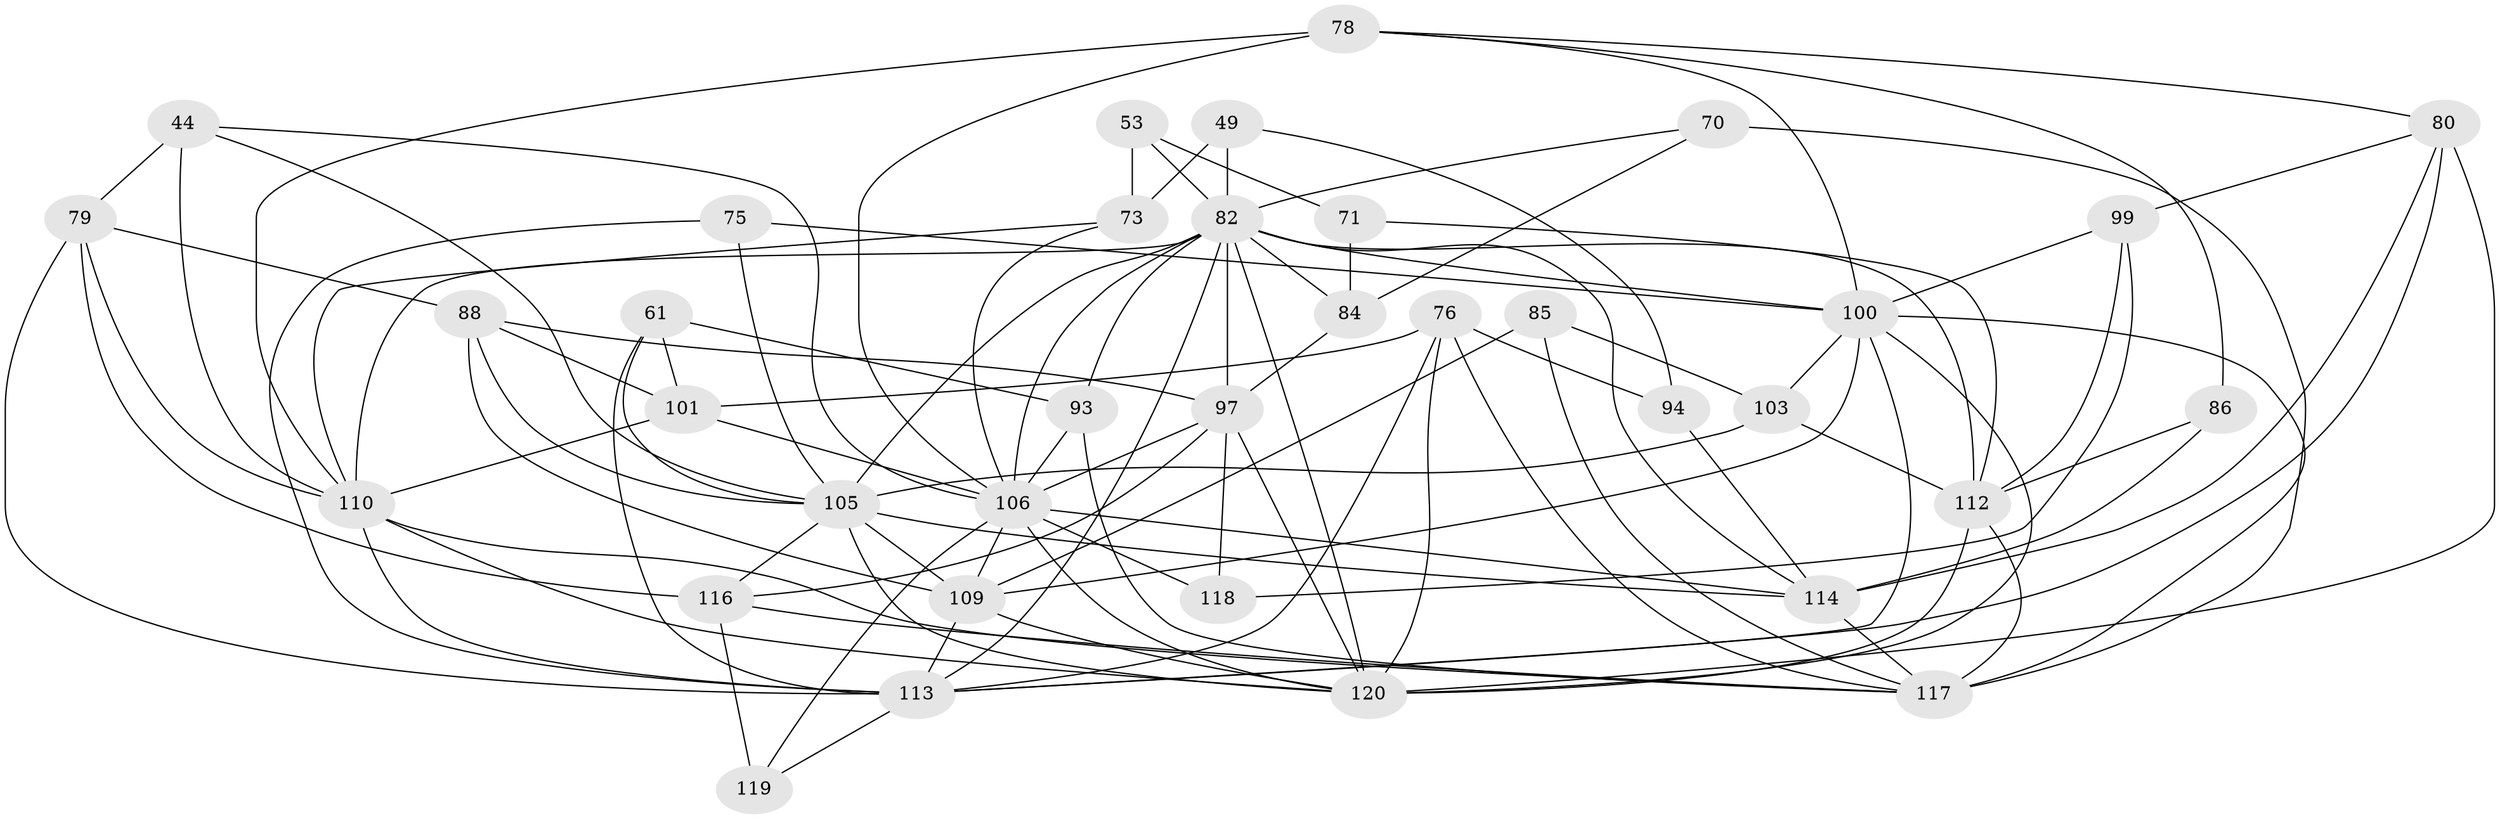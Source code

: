 // original degree distribution, {4: 1.0}
// Generated by graph-tools (version 1.1) at 2025/02/03/04/25 22:02:39]
// undirected, 36 vertices, 102 edges
graph export_dot {
graph [start="1"]
  node [color=gray90,style=filled];
  44;
  49 [super="+29"];
  53;
  61;
  70;
  71;
  73 [super="+15"];
  75 [super="+38"];
  76 [super="+46"];
  78 [super="+37"];
  79 [super="+42"];
  80 [super="+14+48"];
  82 [super="+25+58+66"];
  84 [super="+52"];
  85;
  86;
  88 [super="+13"];
  93 [super="+57"];
  94;
  97 [super="+63+92"];
  99 [super="+87"];
  100 [super="+64+98"];
  101 [super="+21"];
  103;
  105 [super="+55+40"];
  106 [super="+11+43+32+33"];
  109 [super="+81+67"];
  110 [super="+108"];
  112 [super="+35+89+90"];
  113 [super="+74+107"];
  114 [super="+18+22+60"];
  116 [super="+28"];
  117 [super="+96"];
  118;
  119;
  120 [super="+45+65+51+77+72+115"];
  44 -- 79;
  44 -- 106;
  44 -- 105;
  44 -- 110;
  49 -- 94;
  49 -- 73 [weight=2];
  49 -- 82 [weight=3];
  53 -- 71;
  53 -- 73 [weight=2];
  53 -- 82;
  61 -- 93;
  61 -- 101;
  61 -- 113;
  61 -- 105;
  70 -- 84 [weight=2];
  70 -- 82;
  70 -- 117;
  71 -- 84 [weight=2];
  71 -- 112;
  73 -- 106;
  73 -- 110;
  75 -- 105;
  75 -- 100 [weight=3];
  75 -- 113 [weight=2];
  76 -- 120;
  76 -- 94 [weight=2];
  76 -- 117;
  76 -- 101;
  76 -- 113;
  78 -- 80;
  78 -- 106 [weight=2];
  78 -- 86;
  78 -- 100;
  78 -- 110;
  79 -- 110;
  79 -- 88;
  79 -- 113 [weight=2];
  79 -- 116;
  80 -- 99;
  80 -- 113 [weight=3];
  80 -- 120 [weight=4];
  80 -- 114 [weight=3];
  82 -- 100 [weight=3];
  82 -- 93 [weight=2];
  82 -- 114;
  82 -- 105 [weight=3];
  82 -- 106;
  82 -- 84;
  82 -- 112 [weight=2];
  82 -- 113;
  82 -- 120 [weight=2];
  82 -- 97 [weight=3];
  82 -- 110 [weight=4];
  84 -- 97;
  85 -- 103;
  85 -- 117;
  85 -- 109 [weight=2];
  86 -- 112;
  86 -- 114 [weight=2];
  88 -- 101 [weight=2];
  88 -- 109;
  88 -- 97;
  88 -- 105;
  93 -- 106 [weight=2];
  93 -- 117;
  94 -- 114;
  97 -- 120 [weight=2];
  97 -- 116;
  97 -- 118;
  97 -- 106;
  99 -- 118 [weight=2];
  99 -- 100 [weight=2];
  99 -- 112;
  100 -- 117 [weight=3];
  100 -- 120 [weight=3];
  100 -- 113;
  100 -- 103;
  100 -- 109;
  101 -- 106;
  101 -- 110;
  103 -- 112;
  103 -- 105;
  105 -- 120 [weight=3];
  105 -- 109;
  105 -- 114;
  105 -- 116;
  106 -- 109 [weight=2];
  106 -- 119;
  106 -- 114 [weight=3];
  106 -- 118;
  106 -- 120 [weight=2];
  109 -- 120 [weight=2];
  109 -- 113;
  110 -- 117;
  110 -- 120 [weight=3];
  110 -- 113;
  112 -- 117 [weight=2];
  112 -- 120 [weight=2];
  113 -- 119;
  114 -- 117;
  116 -- 119 [weight=2];
  116 -- 117;
}
